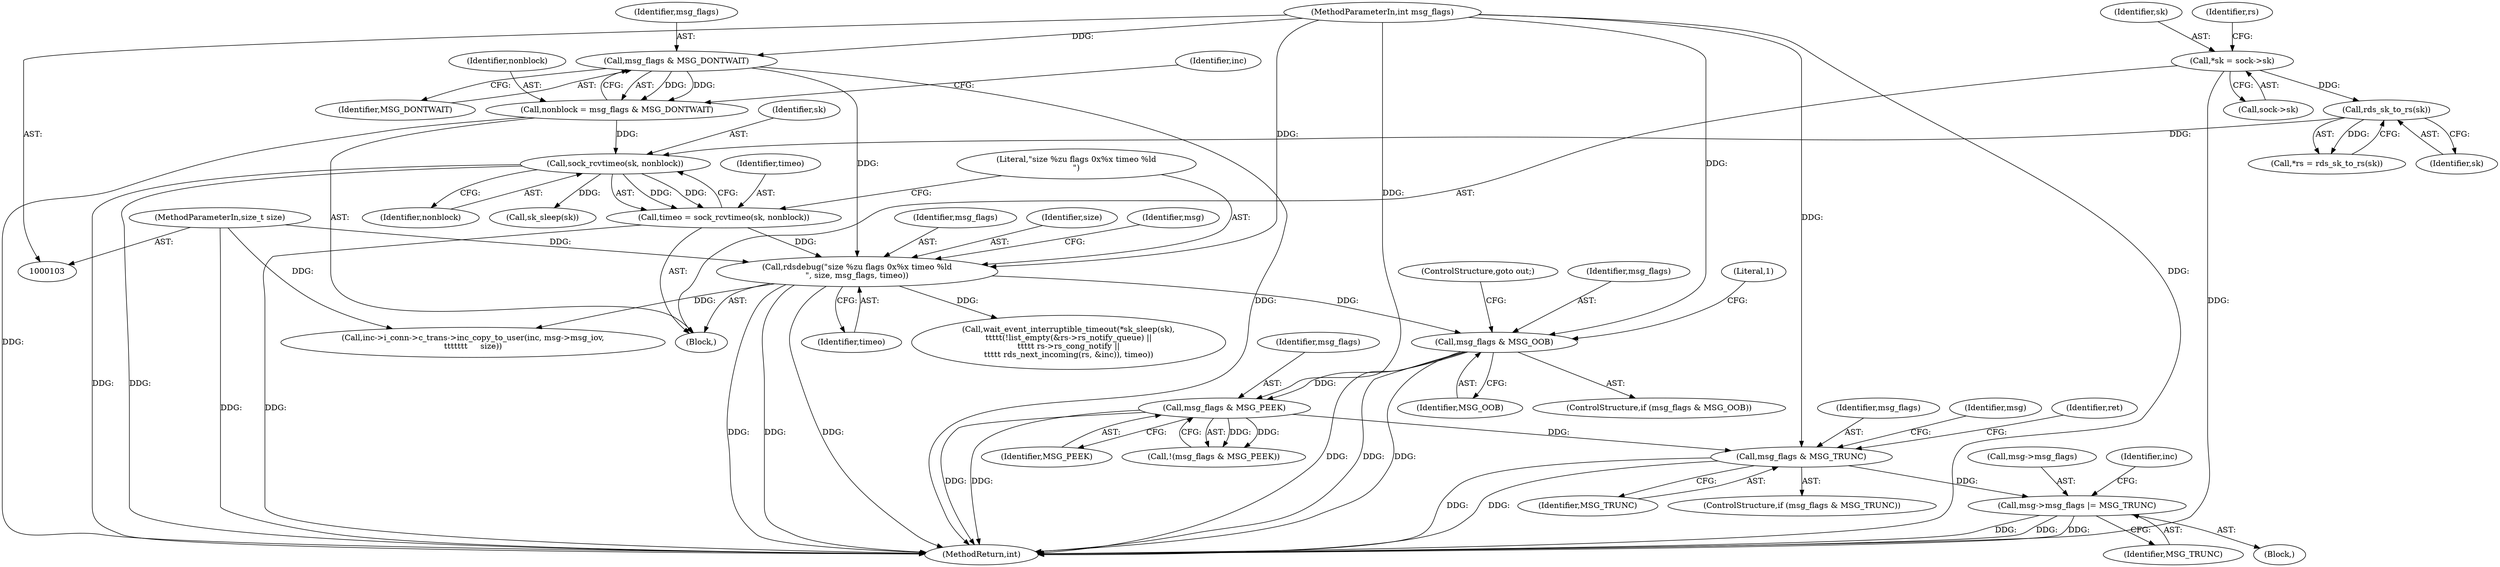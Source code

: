 digraph "0_linux_06b6a1cf6e776426766298d055bb3991957d90a7@pointer" {
"1000315" [label="(Call,msg->msg_flags |= MSG_TRUNC)"];
"1000304" [label="(Call,msg_flags & MSG_TRUNC)"];
"1000281" [label="(Call,msg_flags & MSG_PEEK)"];
"1000153" [label="(Call,msg_flags & MSG_OOB)"];
"1000142" [label="(Call,rdsdebug(\"size %zu flags 0x%x timeo %ld\n\", size, msg_flags, timeo))"];
"1000107" [label="(MethodParameterIn,size_t size)"];
"1000129" [label="(Call,msg_flags & MSG_DONTWAIT)"];
"1000108" [label="(MethodParameterIn,int msg_flags)"];
"1000137" [label="(Call,timeo = sock_rcvtimeo(sk, nonblock))"];
"1000139" [label="(Call,sock_rcvtimeo(sk, nonblock))"];
"1000119" [label="(Call,rds_sk_to_rs(sk))"];
"1000111" [label="(Call,*sk = sock->sk)"];
"1000127" [label="(Call,nonblock = msg_flags & MSG_DONTWAIT)"];
"1000306" [label="(Identifier,MSG_TRUNC)"];
"1000283" [label="(Identifier,MSG_PEEK)"];
"1000138" [label="(Identifier,timeo)"];
"1000204" [label="(Call,sk_sleep(sk))"];
"1000322" [label="(Identifier,inc)"];
"1000153" [label="(Call,msg_flags & MSG_OOB)"];
"1000282" [label="(Identifier,msg_flags)"];
"1000107" [label="(MethodParameterIn,size_t size)"];
"1000158" [label="(Literal,1)"];
"1000281" [label="(Call,msg_flags & MSG_PEEK)"];
"1000305" [label="(Identifier,msg_flags)"];
"1000317" [label="(Identifier,msg)"];
"1000319" [label="(Identifier,MSG_TRUNC)"];
"1000113" [label="(Call,sock->sk)"];
"1000145" [label="(Identifier,msg_flags)"];
"1000112" [label="(Identifier,sk)"];
"1000130" [label="(Identifier,msg_flags)"];
"1000146" [label="(Identifier,timeo)"];
"1000140" [label="(Identifier,sk)"];
"1000303" [label="(ControlStructure,if (msg_flags & MSG_TRUNC))"];
"1000202" [label="(Call,wait_event_interruptible_timeout(*sk_sleep(sk),\n\t\t\t\t\t(!list_empty(&rs->rs_notify_queue) ||\n\t\t\t\t\t rs->rs_cong_notify ||\n\t\t\t\t\t rds_next_incoming(rs, &inc)), timeo))"];
"1000129" [label="(Call,msg_flags & MSG_DONTWAIT)"];
"1000308" [label="(Identifier,ret)"];
"1000131" [label="(Identifier,MSG_DONTWAIT)"];
"1000137" [label="(Call,timeo = sock_rcvtimeo(sk, nonblock))"];
"1000118" [label="(Identifier,rs)"];
"1000304" [label="(Call,msg_flags & MSG_TRUNC)"];
"1000135" [label="(Identifier,inc)"];
"1000156" [label="(ControlStructure,goto out;)"];
"1000111" [label="(Call,*sk = sock->sk)"];
"1000280" [label="(Call,!(msg_flags & MSG_PEEK))"];
"1000144" [label="(Identifier,size)"];
"1000149" [label="(Identifier,msg)"];
"1000315" [label="(Call,msg->msg_flags |= MSG_TRUNC)"];
"1000142" [label="(Call,rdsdebug(\"size %zu flags 0x%x timeo %ld\n\", size, msg_flags, timeo))"];
"1000264" [label="(Call,inc->i_conn->c_trans->inc_copy_to_user(inc, msg->msg_iov,\n\t\t\t\t\t\t\t     size))"];
"1000139" [label="(Call,sock_rcvtimeo(sk, nonblock))"];
"1000119" [label="(Call,rds_sk_to_rs(sk))"];
"1000117" [label="(Call,*rs = rds_sk_to_rs(sk))"];
"1000127" [label="(Call,nonblock = msg_flags & MSG_DONTWAIT)"];
"1000109" [label="(Block,)"];
"1000154" [label="(Identifier,msg_flags)"];
"1000155" [label="(Identifier,MSG_OOB)"];
"1000108" [label="(MethodParameterIn,int msg_flags)"];
"1000302" [label="(Block,)"];
"1000152" [label="(ControlStructure,if (msg_flags & MSG_OOB))"];
"1000141" [label="(Identifier,nonblock)"];
"1000316" [label="(Call,msg->msg_flags)"];
"1000143" [label="(Literal,\"size %zu flags 0x%x timeo %ld\n\")"];
"1000389" [label="(MethodReturn,int)"];
"1000128" [label="(Identifier,nonblock)"];
"1000120" [label="(Identifier,sk)"];
"1000315" -> "1000302"  [label="AST: "];
"1000315" -> "1000319"  [label="CFG: "];
"1000316" -> "1000315"  [label="AST: "];
"1000319" -> "1000315"  [label="AST: "];
"1000322" -> "1000315"  [label="CFG: "];
"1000315" -> "1000389"  [label="DDG: "];
"1000315" -> "1000389"  [label="DDG: "];
"1000315" -> "1000389"  [label="DDG: "];
"1000304" -> "1000315"  [label="DDG: "];
"1000304" -> "1000303"  [label="AST: "];
"1000304" -> "1000306"  [label="CFG: "];
"1000305" -> "1000304"  [label="AST: "];
"1000306" -> "1000304"  [label="AST: "];
"1000308" -> "1000304"  [label="CFG: "];
"1000317" -> "1000304"  [label="CFG: "];
"1000304" -> "1000389"  [label="DDG: "];
"1000304" -> "1000389"  [label="DDG: "];
"1000281" -> "1000304"  [label="DDG: "];
"1000108" -> "1000304"  [label="DDG: "];
"1000281" -> "1000280"  [label="AST: "];
"1000281" -> "1000283"  [label="CFG: "];
"1000282" -> "1000281"  [label="AST: "];
"1000283" -> "1000281"  [label="AST: "];
"1000280" -> "1000281"  [label="CFG: "];
"1000281" -> "1000389"  [label="DDG: "];
"1000281" -> "1000389"  [label="DDG: "];
"1000281" -> "1000280"  [label="DDG: "];
"1000281" -> "1000280"  [label="DDG: "];
"1000153" -> "1000281"  [label="DDG: "];
"1000108" -> "1000281"  [label="DDG: "];
"1000153" -> "1000152"  [label="AST: "];
"1000153" -> "1000155"  [label="CFG: "];
"1000154" -> "1000153"  [label="AST: "];
"1000155" -> "1000153"  [label="AST: "];
"1000156" -> "1000153"  [label="CFG: "];
"1000158" -> "1000153"  [label="CFG: "];
"1000153" -> "1000389"  [label="DDG: "];
"1000153" -> "1000389"  [label="DDG: "];
"1000153" -> "1000389"  [label="DDG: "];
"1000142" -> "1000153"  [label="DDG: "];
"1000108" -> "1000153"  [label="DDG: "];
"1000142" -> "1000109"  [label="AST: "];
"1000142" -> "1000146"  [label="CFG: "];
"1000143" -> "1000142"  [label="AST: "];
"1000144" -> "1000142"  [label="AST: "];
"1000145" -> "1000142"  [label="AST: "];
"1000146" -> "1000142"  [label="AST: "];
"1000149" -> "1000142"  [label="CFG: "];
"1000142" -> "1000389"  [label="DDG: "];
"1000142" -> "1000389"  [label="DDG: "];
"1000142" -> "1000389"  [label="DDG: "];
"1000107" -> "1000142"  [label="DDG: "];
"1000129" -> "1000142"  [label="DDG: "];
"1000108" -> "1000142"  [label="DDG: "];
"1000137" -> "1000142"  [label="DDG: "];
"1000142" -> "1000202"  [label="DDG: "];
"1000142" -> "1000264"  [label="DDG: "];
"1000107" -> "1000103"  [label="AST: "];
"1000107" -> "1000389"  [label="DDG: "];
"1000107" -> "1000264"  [label="DDG: "];
"1000129" -> "1000127"  [label="AST: "];
"1000129" -> "1000131"  [label="CFG: "];
"1000130" -> "1000129"  [label="AST: "];
"1000131" -> "1000129"  [label="AST: "];
"1000127" -> "1000129"  [label="CFG: "];
"1000129" -> "1000389"  [label="DDG: "];
"1000129" -> "1000127"  [label="DDG: "];
"1000129" -> "1000127"  [label="DDG: "];
"1000108" -> "1000129"  [label="DDG: "];
"1000108" -> "1000103"  [label="AST: "];
"1000108" -> "1000389"  [label="DDG: "];
"1000137" -> "1000109"  [label="AST: "];
"1000137" -> "1000139"  [label="CFG: "];
"1000138" -> "1000137"  [label="AST: "];
"1000139" -> "1000137"  [label="AST: "];
"1000143" -> "1000137"  [label="CFG: "];
"1000137" -> "1000389"  [label="DDG: "];
"1000139" -> "1000137"  [label="DDG: "];
"1000139" -> "1000137"  [label="DDG: "];
"1000139" -> "1000141"  [label="CFG: "];
"1000140" -> "1000139"  [label="AST: "];
"1000141" -> "1000139"  [label="AST: "];
"1000139" -> "1000389"  [label="DDG: "];
"1000139" -> "1000389"  [label="DDG: "];
"1000119" -> "1000139"  [label="DDG: "];
"1000127" -> "1000139"  [label="DDG: "];
"1000139" -> "1000204"  [label="DDG: "];
"1000119" -> "1000117"  [label="AST: "];
"1000119" -> "1000120"  [label="CFG: "];
"1000120" -> "1000119"  [label="AST: "];
"1000117" -> "1000119"  [label="CFG: "];
"1000119" -> "1000117"  [label="DDG: "];
"1000111" -> "1000119"  [label="DDG: "];
"1000111" -> "1000109"  [label="AST: "];
"1000111" -> "1000113"  [label="CFG: "];
"1000112" -> "1000111"  [label="AST: "];
"1000113" -> "1000111"  [label="AST: "];
"1000118" -> "1000111"  [label="CFG: "];
"1000111" -> "1000389"  [label="DDG: "];
"1000127" -> "1000109"  [label="AST: "];
"1000128" -> "1000127"  [label="AST: "];
"1000135" -> "1000127"  [label="CFG: "];
"1000127" -> "1000389"  [label="DDG: "];
}
